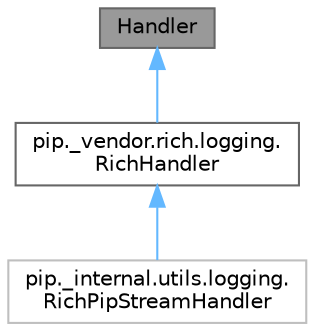 digraph "Handler"
{
 // LATEX_PDF_SIZE
  bgcolor="transparent";
  edge [fontname=Helvetica,fontsize=10,labelfontname=Helvetica,labelfontsize=10];
  node [fontname=Helvetica,fontsize=10,shape=box,height=0.2,width=0.4];
  Node1 [id="Node000001",label="Handler",height=0.2,width=0.4,color="gray40", fillcolor="grey60", style="filled", fontcolor="black",tooltip=" "];
  Node1 -> Node2 [id="edge3_Node000001_Node000002",dir="back",color="steelblue1",style="solid",tooltip=" "];
  Node2 [id="Node000002",label="pip._vendor.rich.logging.\lRichHandler",height=0.2,width=0.4,color="gray40", fillcolor="white", style="filled",URL="$d2/d69/classpip_1_1__vendor_1_1rich_1_1logging_1_1RichHandler.html",tooltip=" "];
  Node2 -> Node3 [id="edge4_Node000002_Node000003",dir="back",color="steelblue1",style="solid",tooltip=" "];
  Node3 [id="Node000003",label="pip._internal.utils.logging.\lRichPipStreamHandler",height=0.2,width=0.4,color="grey75", fillcolor="white", style="filled",URL="$d3/d0b/classpip_1_1__internal_1_1utils_1_1logging_1_1RichPipStreamHandler.html",tooltip=" "];
}
